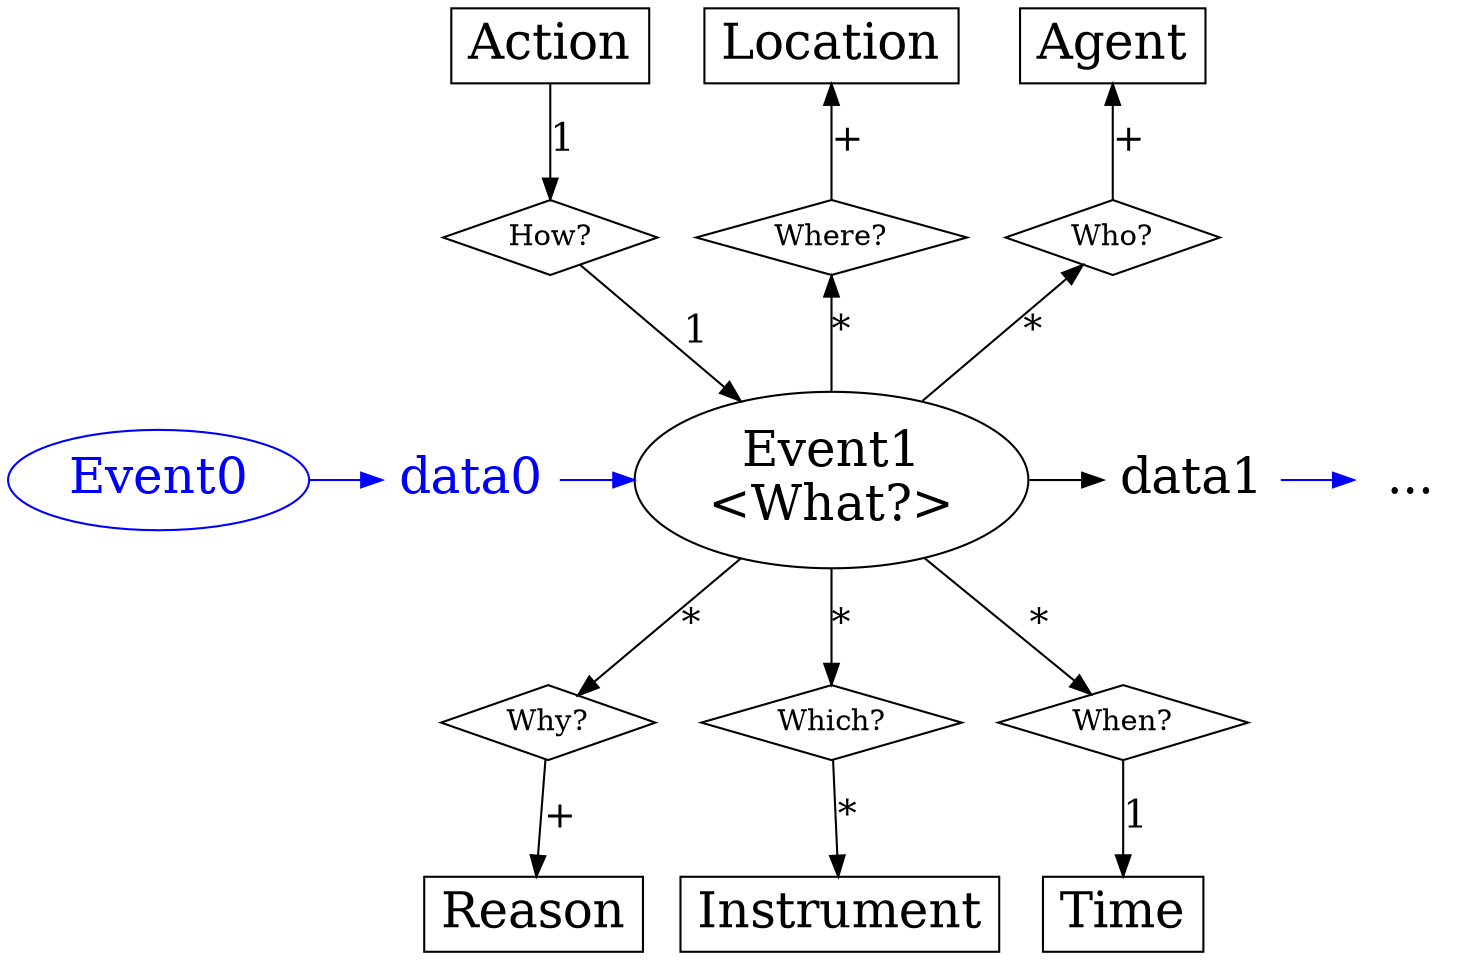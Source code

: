 digraph w7 {
        /* size="10,7.5"; /* US letter size minus 1" postscript margins" */
        /* rotate=90; */       
        center=1;
        ratio=fill;

        node[shape=diamond];
        edge[fontsize=18];
        /* Seven W questions */
        Who[label="Who?"];
        How[label="How?"];
        Why[label="Why?"];
        Where[label="Where?"];
        Which[label="Which?"];
        When[label="When?"];
        node[shape=box, fontsize=24];
        Agent; Action; Location; Instrument; Time; Reason;
        node[shape=oval];
        Event0[color=blue, fontcolor=blue];
        Event1[label="Event1\n<What?>"]; 

        Agent -> Who[dir=back,label="+"];
        Who -> Event1[dir=back,label="*"];
        Action -> How[label="1"];
        How -> Event1[label="1"]; 
        Event1 -> Why[label="*"];
        Why -> Reason[label="+"];
        Event1 -> Where[label="*"];
        Where -> Location[label="+"];
        Event1 -> When[label="*"];
        When -> Time[label="1"];
        Event1 -> Which[label="*"];
        Which -> Instrument[label="*"];
        node[shape=plaintext];
        Event2[label="..."];
        Event1 -> data1;
        node[fontcolor=blue];
        edge[color=blue];
        Event0 -> data0 -> Event1;
        data1 -> Event2;


        {rank=min; Agent; Action; Location}
        {rank=same; Who; How; Where}
        {rank=same; Event0; data0; Event1; data1; Event2}
        {rank=same; When; Which; Why}
        {rank=max; Time; Instrument; Reason}

}

